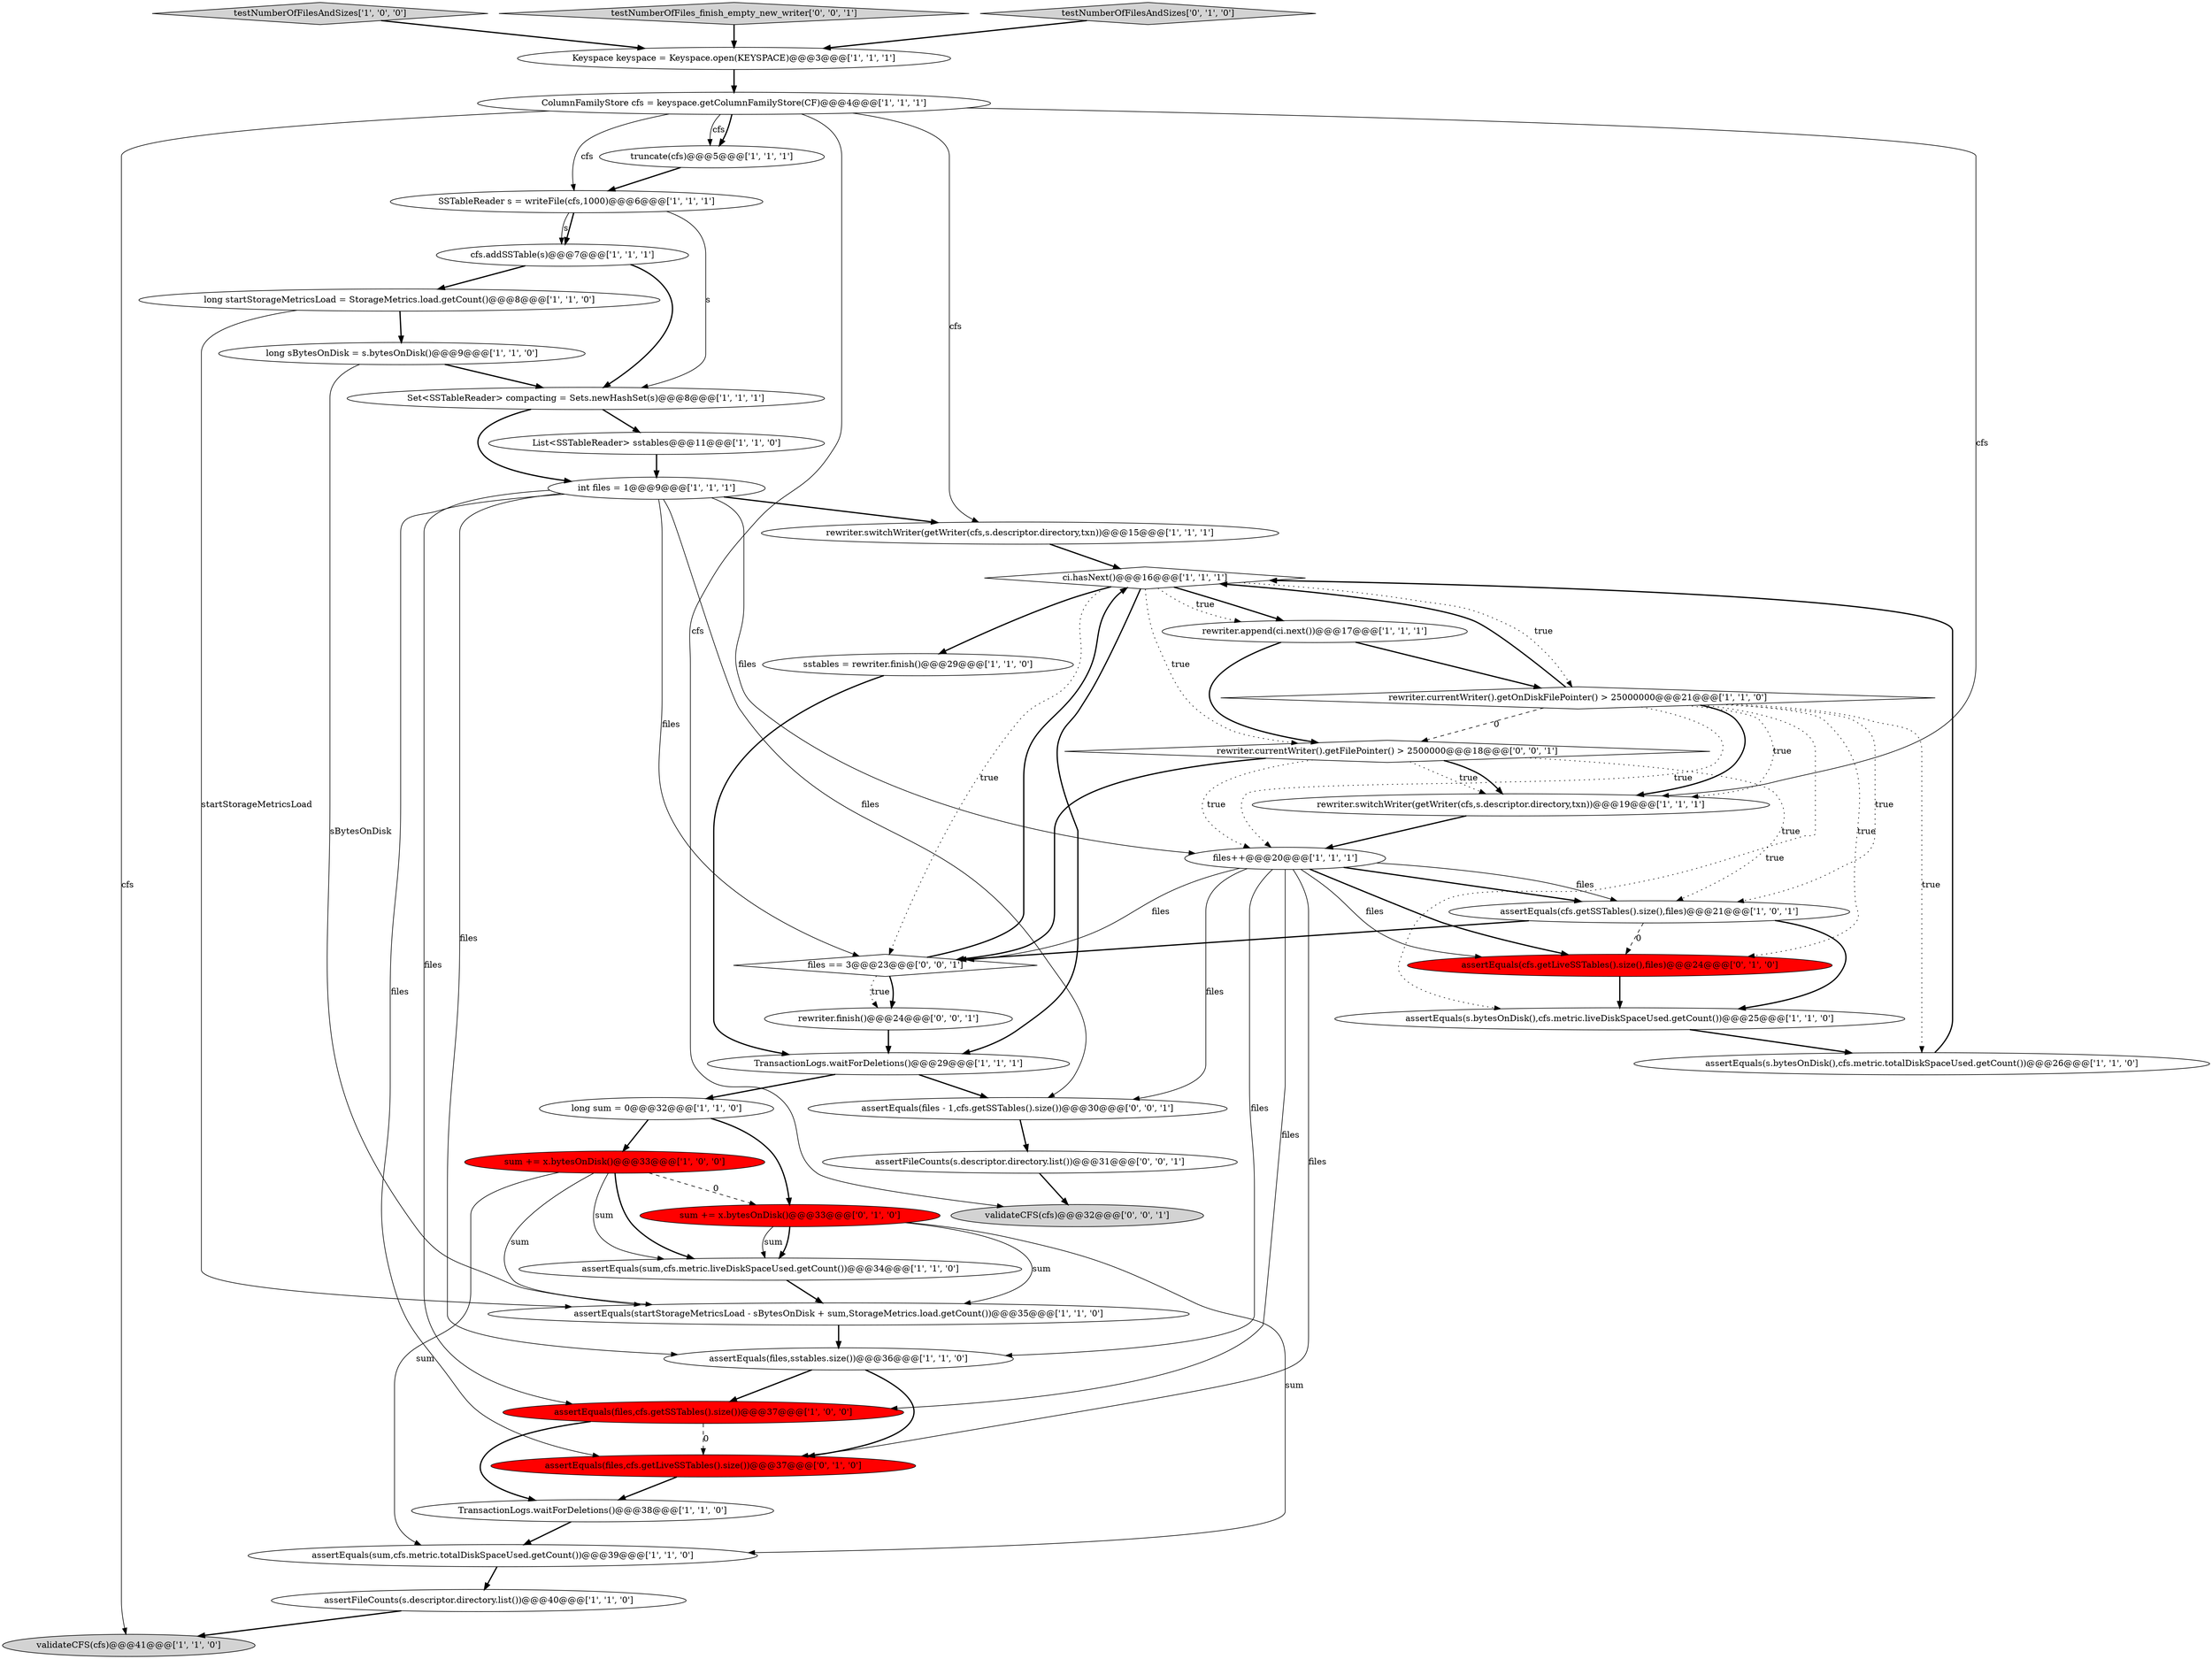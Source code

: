 digraph {
25 [style = filled, label = "ci.hasNext()@@@16@@@['1', '1', '1']", fillcolor = white, shape = diamond image = "AAA0AAABBB1BBB"];
27 [style = filled, label = "rewriter.switchWriter(getWriter(cfs,s.descriptor.directory,txn))@@@19@@@['1', '1', '1']", fillcolor = white, shape = ellipse image = "AAA0AAABBB1BBB"];
19 [style = filled, label = "assertEquals(s.bytesOnDisk(),cfs.metric.totalDiskSpaceUsed.getCount())@@@26@@@['1', '1', '0']", fillcolor = white, shape = ellipse image = "AAA0AAABBB1BBB"];
36 [style = filled, label = "rewriter.currentWriter().getFilePointer() > 2500000@@@18@@@['0', '0', '1']", fillcolor = white, shape = diamond image = "AAA0AAABBB3BBB"];
0 [style = filled, label = "testNumberOfFilesAndSizes['1', '0', '0']", fillcolor = lightgray, shape = diamond image = "AAA0AAABBB1BBB"];
15 [style = filled, label = "assertEquals(files,sstables.size())@@@36@@@['1', '1', '0']", fillcolor = white, shape = ellipse image = "AAA0AAABBB1BBB"];
26 [style = filled, label = "rewriter.append(ci.next())@@@17@@@['1', '1', '1']", fillcolor = white, shape = ellipse image = "AAA0AAABBB1BBB"];
1 [style = filled, label = "TransactionLogs.waitForDeletions()@@@29@@@['1', '1', '1']", fillcolor = white, shape = ellipse image = "AAA0AAABBB1BBB"];
30 [style = filled, label = "rewriter.switchWriter(getWriter(cfs,s.descriptor.directory,txn))@@@15@@@['1', '1', '1']", fillcolor = white, shape = ellipse image = "AAA0AAABBB1BBB"];
3 [style = filled, label = "long startStorageMetricsLoad = StorageMetrics.load.getCount()@@@8@@@['1', '1', '0']", fillcolor = white, shape = ellipse image = "AAA0AAABBB1BBB"];
7 [style = filled, label = "assertEquals(s.bytesOnDisk(),cfs.metric.liveDiskSpaceUsed.getCount())@@@25@@@['1', '1', '0']", fillcolor = white, shape = ellipse image = "AAA0AAABBB1BBB"];
38 [style = filled, label = "assertEquals(files - 1,cfs.getSSTables().size())@@@30@@@['0', '0', '1']", fillcolor = white, shape = ellipse image = "AAA0AAABBB3BBB"];
37 [style = filled, label = "validateCFS(cfs)@@@32@@@['0', '0', '1']", fillcolor = lightgray, shape = ellipse image = "AAA0AAABBB3BBB"];
4 [style = filled, label = "int files = 1@@@9@@@['1', '1', '1']", fillcolor = white, shape = ellipse image = "AAA0AAABBB1BBB"];
22 [style = filled, label = "rewriter.currentWriter().getOnDiskFilePointer() > 25000000@@@21@@@['1', '1', '0']", fillcolor = white, shape = diamond image = "AAA0AAABBB1BBB"];
42 [style = filled, label = "files == 3@@@23@@@['0', '0', '1']", fillcolor = white, shape = diamond image = "AAA0AAABBB3BBB"];
16 [style = filled, label = "assertEquals(files,cfs.getSSTables().size())@@@37@@@['1', '0', '0']", fillcolor = red, shape = ellipse image = "AAA1AAABBB1BBB"];
13 [style = filled, label = "Keyspace keyspace = Keyspace.open(KEYSPACE)@@@3@@@['1', '1', '1']", fillcolor = white, shape = ellipse image = "AAA0AAABBB1BBB"];
2 [style = filled, label = "ColumnFamilyStore cfs = keyspace.getColumnFamilyStore(CF)@@@4@@@['1', '1', '1']", fillcolor = white, shape = ellipse image = "AAA0AAABBB1BBB"];
6 [style = filled, label = "cfs.addSSTable(s)@@@7@@@['1', '1', '1']", fillcolor = white, shape = ellipse image = "AAA0AAABBB1BBB"];
23 [style = filled, label = "files++@@@20@@@['1', '1', '1']", fillcolor = white, shape = ellipse image = "AAA0AAABBB1BBB"];
33 [style = filled, label = "assertEquals(files,cfs.getLiveSSTables().size())@@@37@@@['0', '1', '0']", fillcolor = red, shape = ellipse image = "AAA1AAABBB2BBB"];
9 [style = filled, label = "sum += x.bytesOnDisk()@@@33@@@['1', '0', '0']", fillcolor = red, shape = ellipse image = "AAA1AAABBB1BBB"];
8 [style = filled, label = "assertEquals(startStorageMetricsLoad - sBytesOnDisk + sum,StorageMetrics.load.getCount())@@@35@@@['1', '1', '0']", fillcolor = white, shape = ellipse image = "AAA0AAABBB1BBB"];
31 [style = filled, label = "List<SSTableReader> sstables@@@11@@@['1', '1', '0']", fillcolor = white, shape = ellipse image = "AAA0AAABBB1BBB"];
5 [style = filled, label = "truncate(cfs)@@@5@@@['1', '1', '1']", fillcolor = white, shape = ellipse image = "AAA0AAABBB1BBB"];
29 [style = filled, label = "long sum = 0@@@32@@@['1', '1', '0']", fillcolor = white, shape = ellipse image = "AAA0AAABBB1BBB"];
20 [style = filled, label = "assertEquals(cfs.getSSTables().size(),files)@@@21@@@['1', '0', '1']", fillcolor = white, shape = ellipse image = "AAA0AAABBB1BBB"];
14 [style = filled, label = "sstables = rewriter.finish()@@@29@@@['1', '1', '0']", fillcolor = white, shape = ellipse image = "AAA0AAABBB1BBB"];
17 [style = filled, label = "TransactionLogs.waitForDeletions()@@@38@@@['1', '1', '0']", fillcolor = white, shape = ellipse image = "AAA0AAABBB1BBB"];
12 [style = filled, label = "SSTableReader s = writeFile(cfs,1000)@@@6@@@['1', '1', '1']", fillcolor = white, shape = ellipse image = "AAA0AAABBB1BBB"];
24 [style = filled, label = "Set<SSTableReader> compacting = Sets.newHashSet(s)@@@8@@@['1', '1', '1']", fillcolor = white, shape = ellipse image = "AAA0AAABBB1BBB"];
41 [style = filled, label = "testNumberOfFiles_finish_empty_new_writer['0', '0', '1']", fillcolor = lightgray, shape = diamond image = "AAA0AAABBB3BBB"];
32 [style = filled, label = "testNumberOfFilesAndSizes['0', '1', '0']", fillcolor = lightgray, shape = diamond image = "AAA0AAABBB2BBB"];
34 [style = filled, label = "sum += x.bytesOnDisk()@@@33@@@['0', '1', '0']", fillcolor = red, shape = ellipse image = "AAA1AAABBB2BBB"];
28 [style = filled, label = "assertFileCounts(s.descriptor.directory.list())@@@40@@@['1', '1', '0']", fillcolor = white, shape = ellipse image = "AAA0AAABBB1BBB"];
35 [style = filled, label = "assertEquals(cfs.getLiveSSTables().size(),files)@@@24@@@['0', '1', '0']", fillcolor = red, shape = ellipse image = "AAA1AAABBB2BBB"];
39 [style = filled, label = "assertFileCounts(s.descriptor.directory.list())@@@31@@@['0', '0', '1']", fillcolor = white, shape = ellipse image = "AAA0AAABBB3BBB"];
18 [style = filled, label = "assertEquals(sum,cfs.metric.liveDiskSpaceUsed.getCount())@@@34@@@['1', '1', '0']", fillcolor = white, shape = ellipse image = "AAA0AAABBB1BBB"];
40 [style = filled, label = "rewriter.finish()@@@24@@@['0', '0', '1']", fillcolor = white, shape = ellipse image = "AAA0AAABBB3BBB"];
11 [style = filled, label = "validateCFS(cfs)@@@41@@@['1', '1', '0']", fillcolor = lightgray, shape = ellipse image = "AAA0AAABBB1BBB"];
21 [style = filled, label = "long sBytesOnDisk = s.bytesOnDisk()@@@9@@@['1', '1', '0']", fillcolor = white, shape = ellipse image = "AAA0AAABBB1BBB"];
10 [style = filled, label = "assertEquals(sum,cfs.metric.totalDiskSpaceUsed.getCount())@@@39@@@['1', '1', '0']", fillcolor = white, shape = ellipse image = "AAA0AAABBB1BBB"];
6->3 [style = bold, label=""];
4->42 [style = solid, label="files"];
22->36 [style = dashed, label="0"];
25->1 [style = bold, label=""];
9->18 [style = solid, label="sum"];
0->13 [style = bold, label=""];
2->27 [style = solid, label="cfs"];
34->18 [style = bold, label=""];
21->24 [style = bold, label=""];
25->14 [style = bold, label=""];
29->34 [style = bold, label=""];
38->39 [style = bold, label=""];
26->22 [style = bold, label=""];
23->38 [style = solid, label="files"];
36->20 [style = dotted, label="true"];
4->16 [style = solid, label="files"];
20->35 [style = dashed, label="0"];
4->23 [style = solid, label="files"];
2->30 [style = solid, label="cfs"];
22->35 [style = dotted, label="true"];
16->33 [style = dashed, label="0"];
23->20 [style = solid, label="files"];
34->8 [style = solid, label="sum"];
4->15 [style = solid, label="files"];
35->7 [style = bold, label=""];
41->13 [style = bold, label=""];
1->38 [style = bold, label=""];
23->35 [style = solid, label="files"];
22->25 [style = bold, label=""];
22->19 [style = dotted, label="true"];
22->23 [style = dotted, label="true"];
22->7 [style = dotted, label="true"];
31->4 [style = bold, label=""];
16->17 [style = bold, label=""];
23->15 [style = solid, label="files"];
42->40 [style = bold, label=""];
19->25 [style = bold, label=""];
9->34 [style = dashed, label="0"];
2->5 [style = solid, label="cfs"];
23->35 [style = bold, label=""];
22->20 [style = dotted, label="true"];
25->42 [style = dotted, label="true"];
9->8 [style = solid, label="sum"];
25->26 [style = bold, label=""];
12->6 [style = solid, label="s"];
23->33 [style = solid, label="files"];
20->7 [style = bold, label=""];
25->26 [style = dotted, label="true"];
36->42 [style = bold, label=""];
15->33 [style = bold, label=""];
39->37 [style = bold, label=""];
17->10 [style = bold, label=""];
34->10 [style = solid, label="sum"];
23->20 [style = bold, label=""];
8->15 [style = bold, label=""];
2->11 [style = solid, label="cfs"];
42->25 [style = bold, label=""];
4->38 [style = solid, label="files"];
6->24 [style = bold, label=""];
4->33 [style = solid, label="files"];
2->12 [style = solid, label="cfs"];
42->40 [style = dotted, label="true"];
9->18 [style = bold, label=""];
24->31 [style = bold, label=""];
23->42 [style = solid, label="files"];
22->27 [style = dotted, label="true"];
25->36 [style = dotted, label="true"];
2->37 [style = solid, label="cfs"];
20->42 [style = bold, label=""];
3->21 [style = bold, label=""];
18->8 [style = bold, label=""];
1->29 [style = bold, label=""];
36->23 [style = dotted, label="true"];
7->19 [style = bold, label=""];
33->17 [style = bold, label=""];
2->5 [style = bold, label=""];
13->2 [style = bold, label=""];
36->27 [style = dotted, label="true"];
10->28 [style = bold, label=""];
34->18 [style = solid, label="sum"];
26->36 [style = bold, label=""];
28->11 [style = bold, label=""];
29->9 [style = bold, label=""];
30->25 [style = bold, label=""];
15->16 [style = bold, label=""];
12->6 [style = bold, label=""];
9->10 [style = solid, label="sum"];
14->1 [style = bold, label=""];
40->1 [style = bold, label=""];
24->4 [style = bold, label=""];
3->8 [style = solid, label="startStorageMetricsLoad"];
4->30 [style = bold, label=""];
36->27 [style = bold, label=""];
22->27 [style = bold, label=""];
5->12 [style = bold, label=""];
12->24 [style = solid, label="s"];
25->22 [style = dotted, label="true"];
21->8 [style = solid, label="sBytesOnDisk"];
27->23 [style = bold, label=""];
32->13 [style = bold, label=""];
23->16 [style = solid, label="files"];
}
